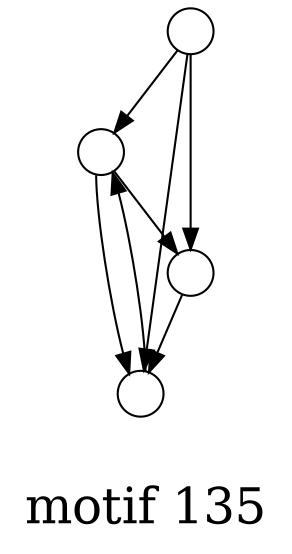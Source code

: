 /*****
motif 135
*****/

digraph G {
  graph [splines=false overlap=false]
  node  [shape=ellipse, width=0.3, height=0.3, label=""]
  0 ;
  1 ;
  2 ;
  3 ;
  0 -> 1;
  0 -> 2;
  0 -> 3;
  1 -> 2;
  1 -> 3;
  2 -> 1;
  3 -> 2;
  label = "\nmotif 135\n";  fontsize=24;
}
